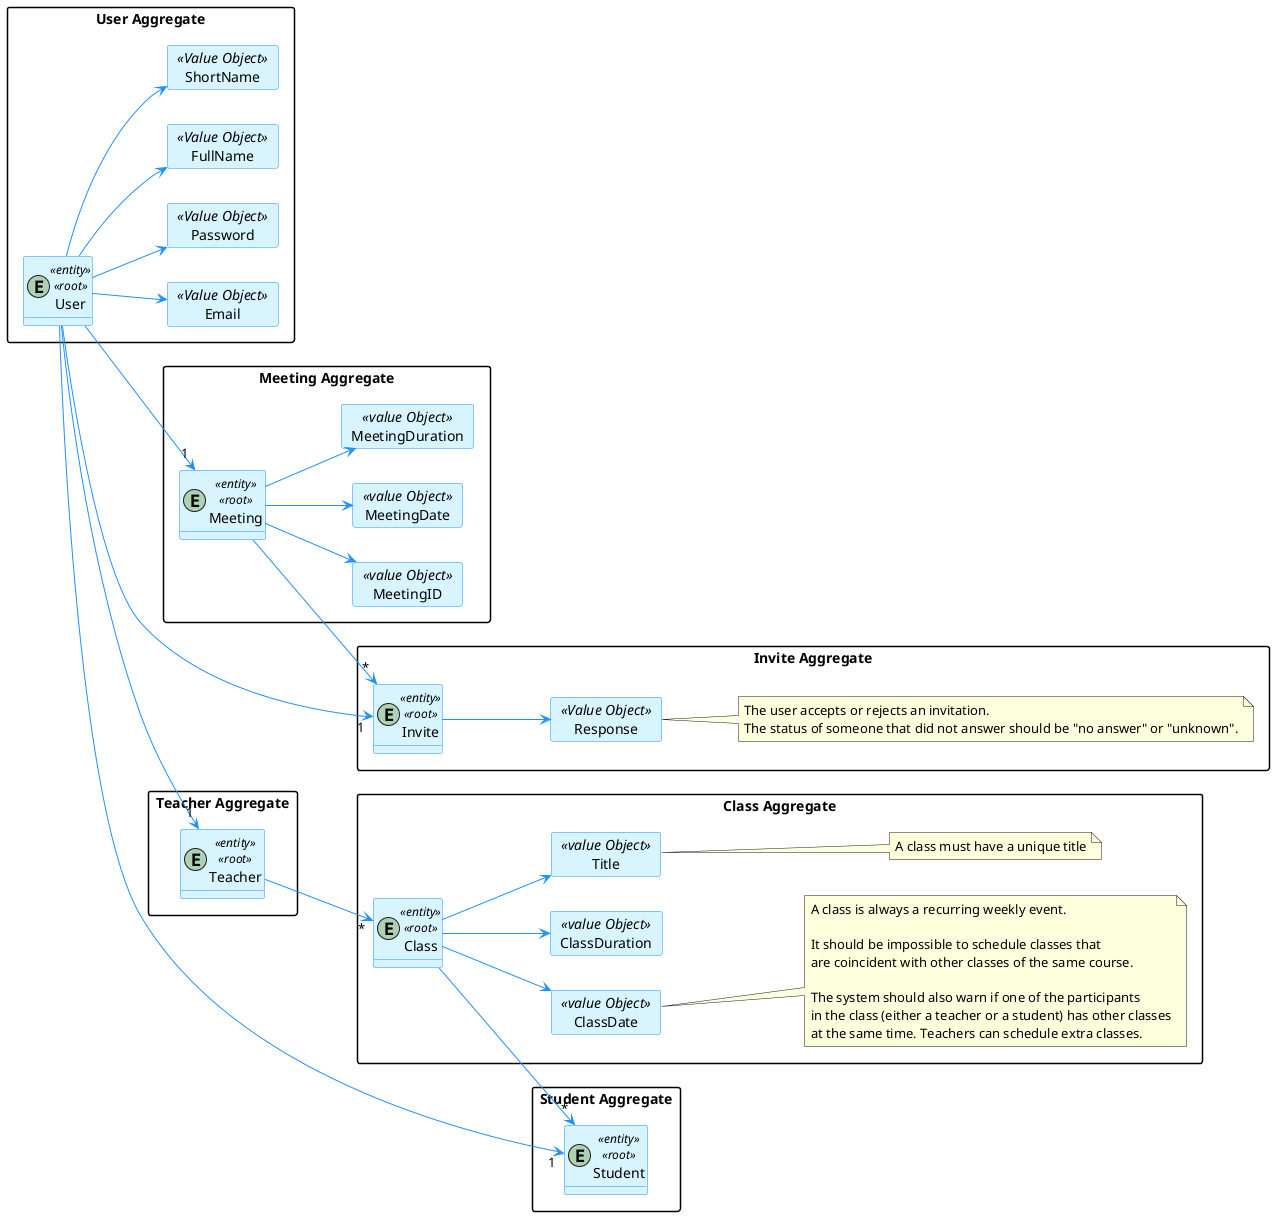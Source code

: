 @startuml

hide methods
left to right direction

skinparam classAttributeIconSize 0

skinparam class {
    LifeLineBorderColor DodgerBlue
    LifeLineBackgroundColor APPLICATION
    BackgroundColor #D8F5FF
    ArrowColor DodgerBlue
    BorderColor DodgerBlue
}

skinparam packageStyle rectangle

skinparam card {
    LifeLineBorderColor DodgerBlue
    LifeLineBackgroundColor APPLICATION
    BackgroundColor #D8F5FF
    ArrowColor DodgerBlue
    BorderColor DodgerBlue
}


package "User Aggregate"{
    entity User <<entity>><<root>>

    card Email <<Value Object>>{
    }
    card Password <<Value Object>>{
    }
    card FullName <<Value Object>>{
    }
    card ShortName <<Value Object>>{
    }

    User --> Email
    User --> Password
    User --> FullName
    User --> ShortName
}

package "Invite Aggregate"{
    entity Invite <<entity>><<root>>

    card Response <<Value Object>>{
    }
    note right of Response
    The user accepts or rejects an invitation.
    The status of someone that did not answer should be "no answer" or "unknown".
    end note

    Invite --> Response
}

package "Meeting Aggregate"{
    entity Meeting <<entity>><<root>>

    card MeetingID <<value Object>>{
    }
    card MeetingDate <<value Object>>{
    }
    card MeetingDuration <<value Object>>{
    }

    Meeting --> MeetingID
    Meeting --> MeetingDate
    Meeting --> MeetingDuration
}
package "Teacher Aggregate"{
    entity Teacher <<entity>><<root>>

}
package "Class Aggregate"{
    entity Class <<entity>><<root>>

    card ClassDate <<value Object>>{
    }

    card ClassDuration <<value Object>>{
    }

    card Title <<value Object>>{
    }

    note right of ClassDate
    A class is always a recurring weekly event.

    It should be impossible to schedule classes that
    are coincident with other classes of the same course.

    The system should also warn if one of the participants
    in the class (either a teacher or a student) has other classes
    at the same time. Teachers can schedule extra classes.
    end note

    note right of Title
    A class must have a unique title
    end note

    Class --> ClassDate
    Class --> ClassDuration
    Class --> Title
}
package "Student Aggregate"{
    entity Student <<entity>><<root>>
}
    User -->"1" Meeting
    Meeting --> "*" Invite
    User --> "1" Invite

    Teacher --> "*" Class
    Class --> "*" Student

    User --> "1" Student
    User --> "1" Teacher
@enduml